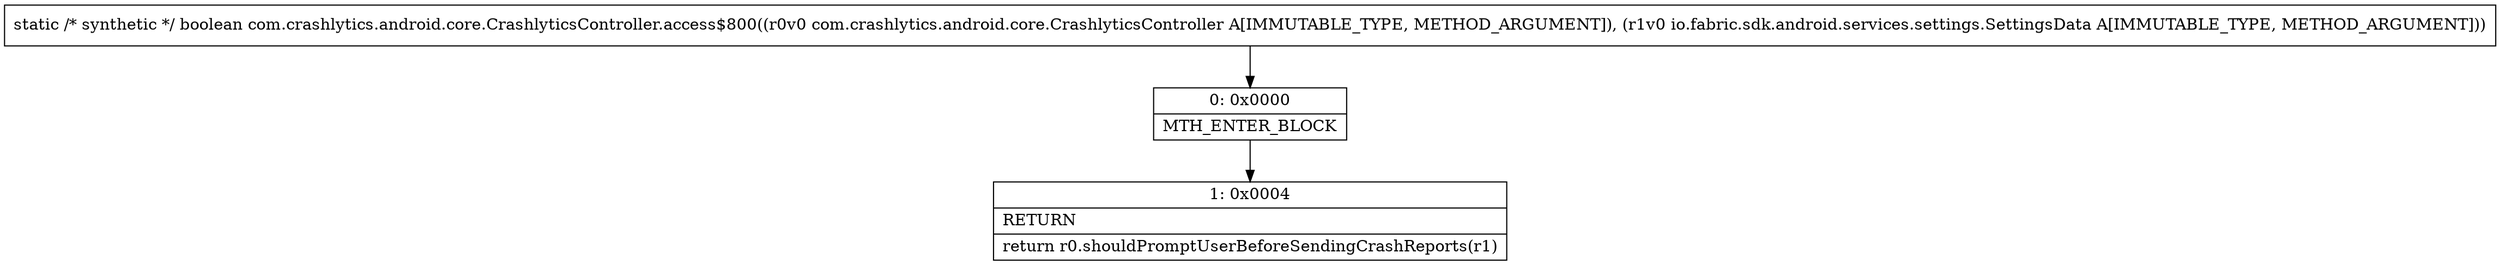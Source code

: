 digraph "CFG forcom.crashlytics.android.core.CrashlyticsController.access$800(Lcom\/crashlytics\/android\/core\/CrashlyticsController;Lio\/fabric\/sdk\/android\/services\/settings\/SettingsData;)Z" {
Node_0 [shape=record,label="{0\:\ 0x0000|MTH_ENTER_BLOCK\l}"];
Node_1 [shape=record,label="{1\:\ 0x0004|RETURN\l|return r0.shouldPromptUserBeforeSendingCrashReports(r1)\l}"];
MethodNode[shape=record,label="{static \/* synthetic *\/ boolean com.crashlytics.android.core.CrashlyticsController.access$800((r0v0 com.crashlytics.android.core.CrashlyticsController A[IMMUTABLE_TYPE, METHOD_ARGUMENT]), (r1v0 io.fabric.sdk.android.services.settings.SettingsData A[IMMUTABLE_TYPE, METHOD_ARGUMENT])) }"];
MethodNode -> Node_0;
Node_0 -> Node_1;
}

